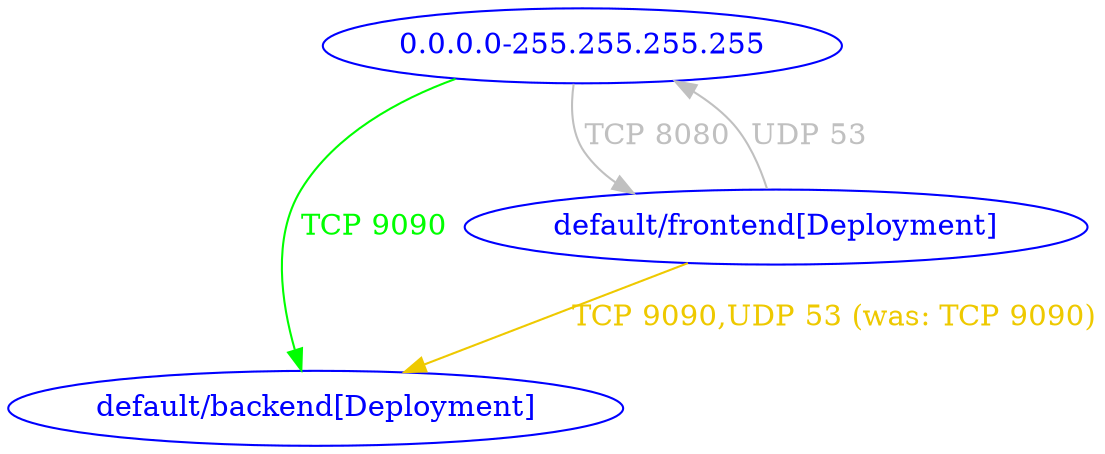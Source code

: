 digraph {
	"0.0.0.0-255.255.255.255" [label="0.0.0.0-255.255.255.255" color="blue" fontcolor="blue"]
	"default/backend[Deployment]" [label="default/backend[Deployment]" color="blue" fontcolor="blue"]
	"default/frontend[Deployment]" [label="default/frontend[Deployment]" color="blue" fontcolor="blue"]
	"0.0.0.0-255.255.255.255" -> "default/backend[Deployment]" [label="TCP 9090" color="green" fontcolor="green"]
	"0.0.0.0-255.255.255.255" -> "default/frontend[Deployment]" [label="TCP 8080" color="grey" fontcolor="grey"]
	"default/frontend[Deployment]" -> "0.0.0.0-255.255.255.255" [label="UDP 53" color="grey" fontcolor="grey"]
	"default/frontend[Deployment]" -> "default/backend[Deployment]" [label="TCP 9090,UDP 53 (was: TCP 9090)" color="gold2" fontcolor="gold2"]
}